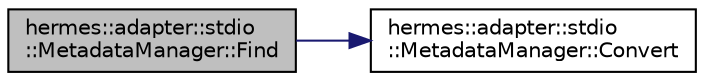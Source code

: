 digraph "hermes::adapter::stdio::MetadataManager::Find"
{
 // LATEX_PDF_SIZE
  edge [fontname="Helvetica",fontsize="10",labelfontname="Helvetica",labelfontsize="10"];
  node [fontname="Helvetica",fontsize="10",shape=record];
  rankdir="LR";
  Node1 [label="hermes::adapter::stdio\l::MetadataManager::Find",height=0.2,width=0.4,color="black", fillcolor="grey75", style="filled", fontcolor="black",tooltip=" "];
  Node1 -> Node2 [color="midnightblue",fontsize="10",style="solid",fontname="Helvetica"];
  Node2 [label="hermes::adapter::stdio\l::MetadataManager::Convert",height=0.2,width=0.4,color="black", fillcolor="white", style="filled",URL="$classhermes_1_1adapter_1_1stdio_1_1_metadata_manager.html#aa1a3130a83bf194f5a01d1988cf48f98",tooltip=" "];
}
